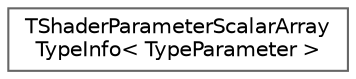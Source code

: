 digraph "Graphical Class Hierarchy"
{
 // INTERACTIVE_SVG=YES
 // LATEX_PDF_SIZE
  bgcolor="transparent";
  edge [fontname=Helvetica,fontsize=10,labelfontname=Helvetica,labelfontsize=10];
  node [fontname=Helvetica,fontsize=10,shape=box,height=0.2,width=0.4];
  rankdir="LR";
  Node0 [id="Node000000",label="TShaderParameterScalarArray\lTypeInfo\< TypeParameter \>",height=0.2,width=0.4,color="grey40", fillcolor="white", style="filled",URL="$de/d01/structTShaderParameterScalarArrayTypeInfo.html",tooltip="Upgrade the scalar type to a vector for storage."];
}
